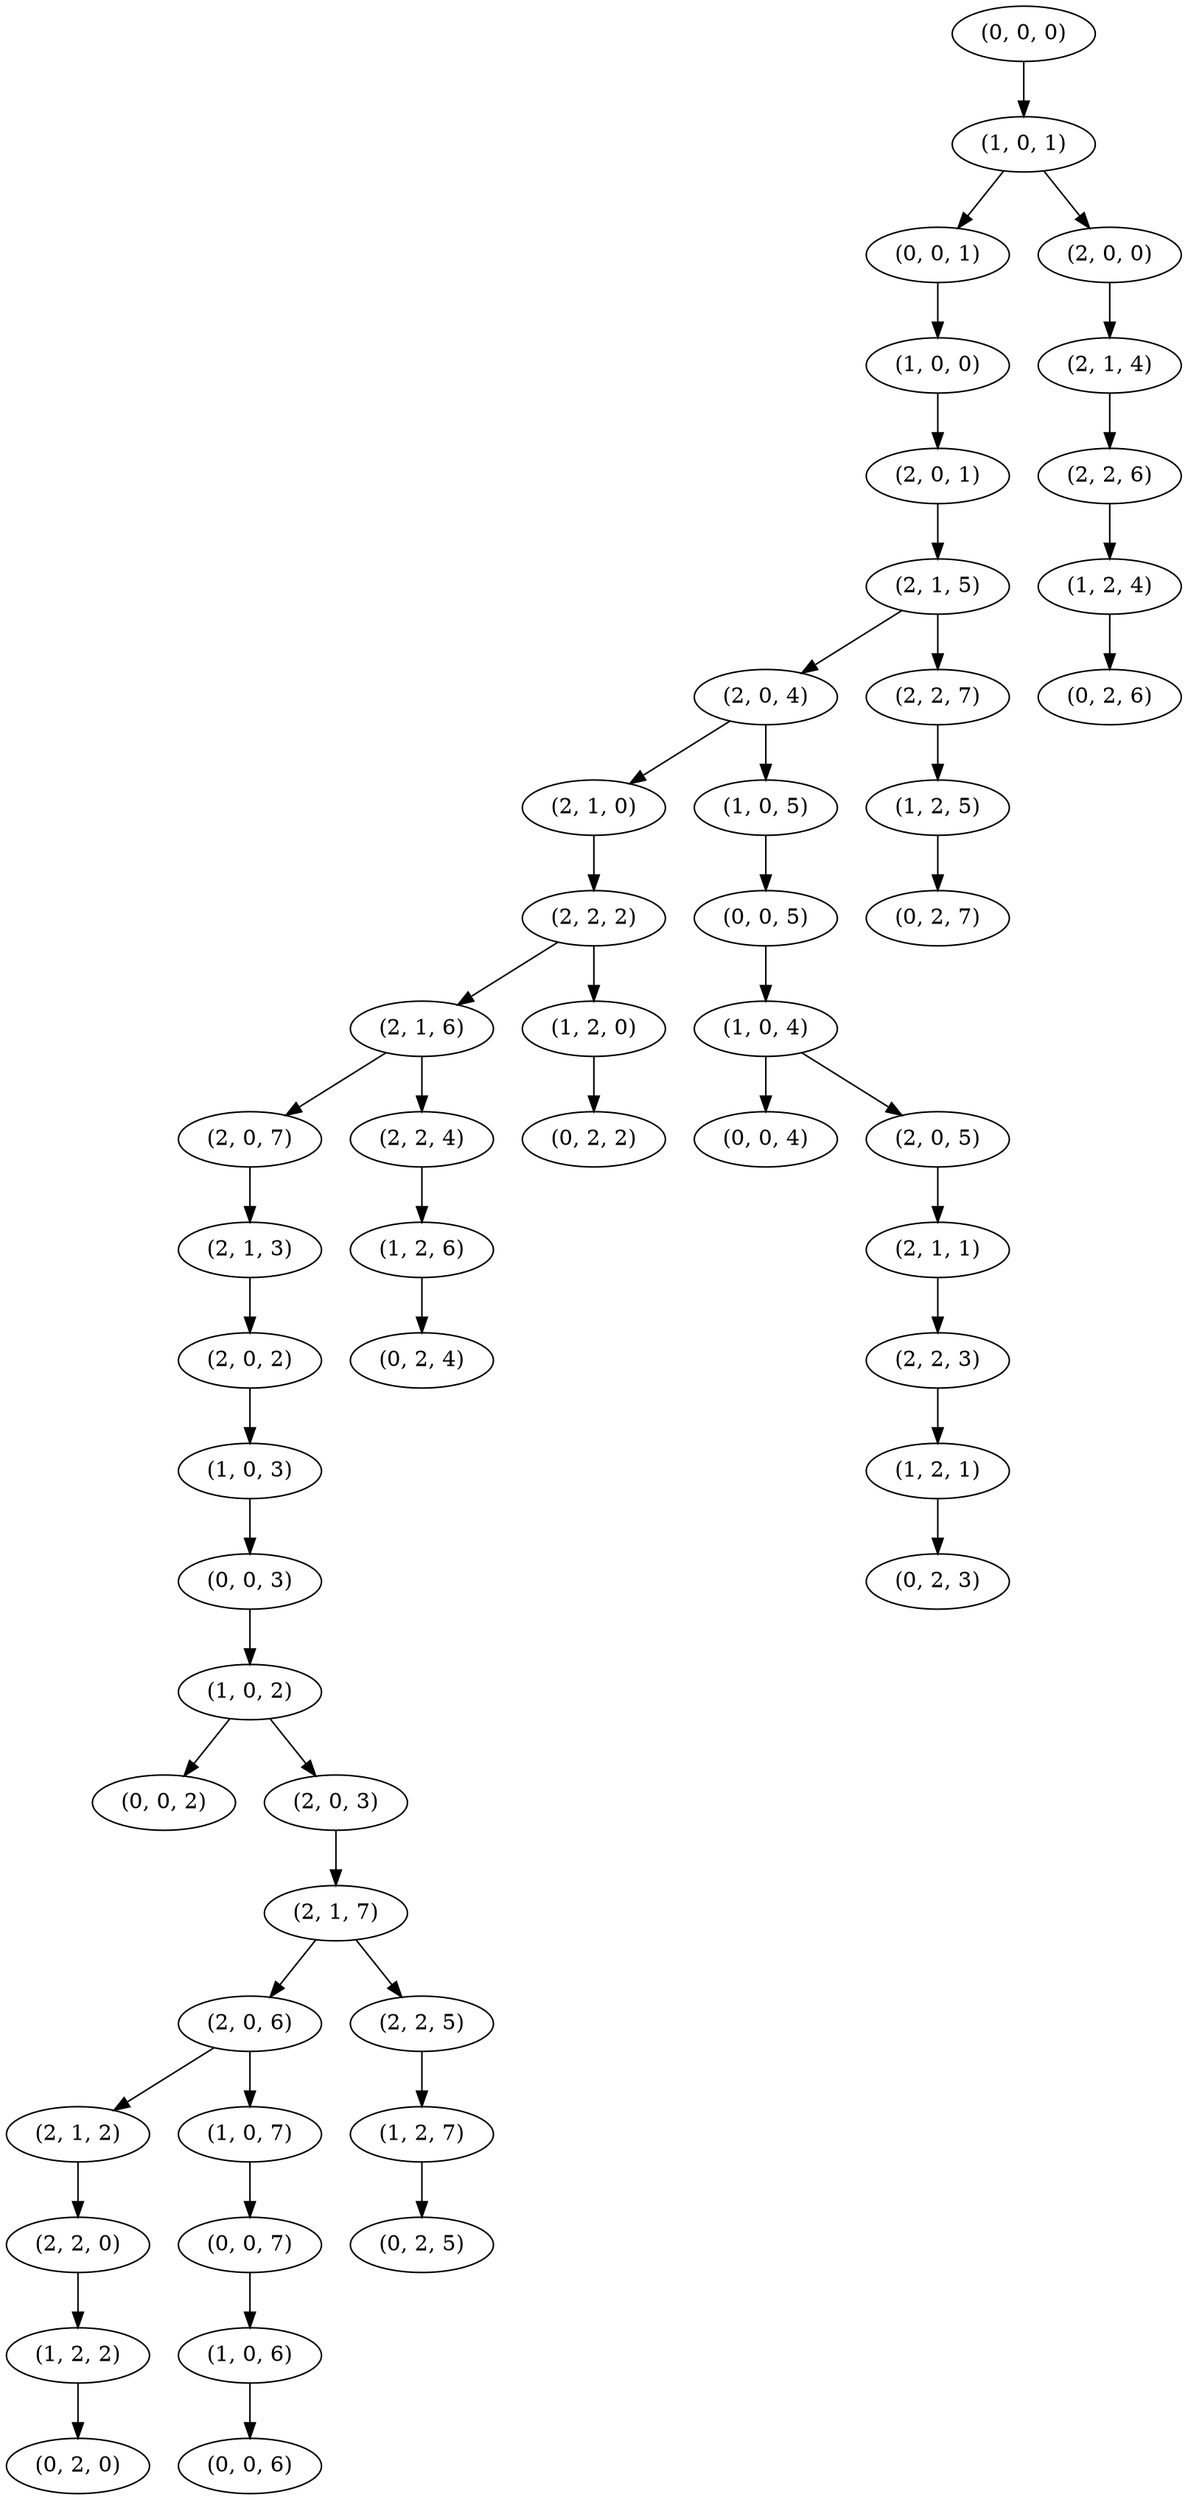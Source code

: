 // Hawt Level Graph
digraph {
	0 [label="(0, 0, 0)"]
	1 [label="(1, 0, 1)"]
		0 -> 1
	2 [label="(0, 0, 1)"]
		1 -> 2
	3 [label="(2, 0, 0)"]
		1 -> 3
	4 [label="(2, 1, 4)"]
		3 -> 4
	5 [label="(2, 2, 6)"]
		4 -> 5
	6 [label="(1, 2, 4)"]
		5 -> 6
	7 [label="(0, 2, 6)"]
		6 -> 7
	8 [label="(1, 0, 0)"]
		2 -> 8
	9 [label="(2, 0, 1)"]
		8 -> 9
	10 [label="(2, 1, 5)"]
		9 -> 10
	11 [label="(2, 0, 4)"]
		10 -> 11
	12 [label="(2, 2, 7)"]
		10 -> 12
	13 [label="(1, 2, 5)"]
		12 -> 13
	14 [label="(0, 2, 7)"]
		13 -> 14
	15 [label="(2, 1, 0)"]
		11 -> 15
	16 [label="(1, 0, 5)"]
		11 -> 16
	17 [label="(0, 0, 5)"]
		16 -> 17
	18 [label="(1, 0, 4)"]
		17 -> 18
	19 [label="(0, 0, 4)"]
		18 -> 19
	20 [label="(2, 0, 5)"]
		18 -> 20
	21 [label="(2, 1, 1)"]
		20 -> 21
	22 [label="(2, 2, 3)"]
		21 -> 22
	23 [label="(1, 2, 1)"]
		22 -> 23
	24 [label="(0, 2, 3)"]
		23 -> 24
	25 [label="(2, 2, 2)"]
		15 -> 25
	26 [label="(2, 1, 6)"]
		25 -> 26
	27 [label="(1, 2, 0)"]
		25 -> 27
	28 [label="(0, 2, 2)"]
		27 -> 28
	29 [label="(2, 0, 7)"]
		26 -> 29
	30 [label="(2, 2, 4)"]
		26 -> 30
	31 [label="(1, 2, 6)"]
		30 -> 31
	32 [label="(0, 2, 4)"]
		31 -> 32
	33 [label="(2, 1, 3)"]
		29 -> 33
	34 [label="(2, 0, 2)"]
		33 -> 34
	35 [label="(1, 0, 3)"]
		34 -> 35
	36 [label="(0, 0, 3)"]
		35 -> 36
	37 [label="(1, 0, 2)"]
		36 -> 37
	38 [label="(0, 0, 2)"]
		37 -> 38
	39 [label="(2, 0, 3)"]
		37 -> 39
	40 [label="(2, 1, 7)"]
		39 -> 40
	41 [label="(2, 0, 6)"]
		40 -> 41
	42 [label="(2, 2, 5)"]
		40 -> 42
	43 [label="(1, 2, 7)"]
		42 -> 43
	44 [label="(0, 2, 5)"]
		43 -> 44
	45 [label="(2, 1, 2)"]
		41 -> 45
	46 [label="(1, 0, 7)"]
		41 -> 46
	47 [label="(0, 0, 7)"]
		46 -> 47
	48 [label="(1, 0, 6)"]
		47 -> 48
	49 [label="(0, 0, 6)"]
		48 -> 49
	50 [label="(2, 2, 0)"]
		45 -> 50
	51 [label="(1, 2, 2)"]
		50 -> 51
	52 [label="(0, 2, 0)"]
		51 -> 52
}